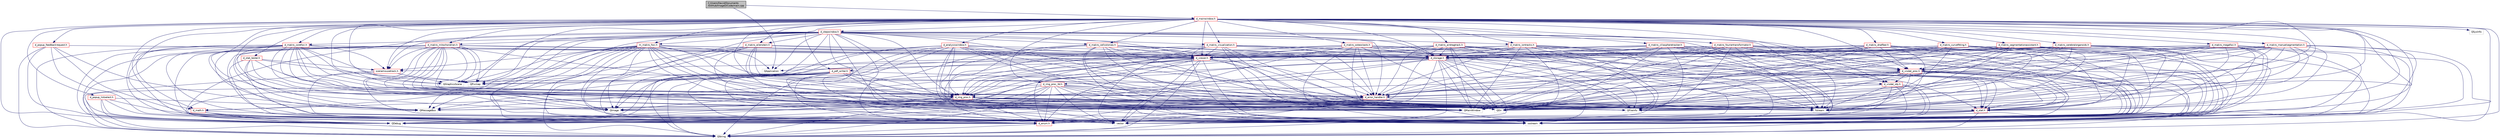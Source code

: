 digraph "C:/Users/David/Documents/GitHub/ImageD/Code/main.cpp"
{
 // LATEX_PDF_SIZE
  edge [fontname="Helvetica",fontsize="10",labelfontname="Helvetica",labelfontsize="10"];
  node [fontname="Helvetica",fontsize="10",shape=record];
  Node1 [label="C:/Users/David/Documents\l/GitHub/ImageD/Code/main.cpp",height=0.2,width=0.4,color="black", fillcolor="grey75", style="filled", fontcolor="black",tooltip=" "];
  Node1 -> Node2 [color="midnightblue",fontsize="10",style="solid"];
  Node2 [label="d_mainwindow.h",height=0.2,width=0.4,color="red", fillcolor="white", style="filled",URL="$d__mainwindow_8h.html",tooltip=" "];
  Node2 -> Node3 [color="midnightblue",fontsize="10",style="solid"];
  Node3 [label="d_enum.h",height=0.2,width=0.4,color="red", fillcolor="white", style="filled",URL="$d__enum_8h.html",tooltip=" "];
  Node3 -> Node5 [color="midnightblue",fontsize="10",style="solid"];
  Node5 [label="QString",height=0.2,width=0.4,color="grey75", fillcolor="white", style="filled",tooltip=" "];
  Node2 -> Node7 [color="midnightblue",fontsize="10",style="solid"];
  Node7 [label="d_stepwindow.h",height=0.2,width=0.4,color="red", fillcolor="white", style="filled",URL="$d__stepwindow_8h.html",tooltip=" "];
  Node7 -> Node3 [color="midnightblue",fontsize="10",style="solid"];
  Node7 -> Node8 [color="midnightblue",fontsize="10",style="solid"];
  Node8 [label="d_viewer.h",height=0.2,width=0.4,color="red", fillcolor="white", style="filled",URL="$d__viewer_8h.html",tooltip=" "];
  Node8 -> Node3 [color="midnightblue",fontsize="10",style="solid"];
  Node8 -> Node9 [color="midnightblue",fontsize="10",style="solid"];
  Node9 [label="scenemousetrack.h",height=0.2,width=0.4,color="red", fillcolor="white", style="filled",URL="$scenemousetrack_8h.html",tooltip=" "];
  Node9 -> Node10 [color="midnightblue",fontsize="10",style="solid"];
  Node10 [label="iostream",height=0.2,width=0.4,color="grey75", fillcolor="white", style="filled",tooltip=" "];
  Node9 -> Node11 [color="midnightblue",fontsize="10",style="solid"];
  Node11 [label="QGraphicsScene",height=0.2,width=0.4,color="grey75", fillcolor="white", style="filled",tooltip=" "];
  Node9 -> Node13 [color="midnightblue",fontsize="10",style="solid"];
  Node13 [label="QDebug",height=0.2,width=0.4,color="grey75", fillcolor="white", style="filled",tooltip=" "];
  Node8 -> Node16 [color="midnightblue",fontsize="10",style="solid"];
  Node16 [label="d_img_proc.h",height=0.2,width=0.4,color="red", fillcolor="white", style="filled",URL="$d__img__proc_8h.html",tooltip=" "];
  Node16 -> Node3 [color="midnightblue",fontsize="10",style="solid"];
  Node16 -> Node17 [color="midnightblue",fontsize="10",style="solid"];
  Node17 [label="d_stat.h",height=0.2,width=0.4,color="red", fillcolor="white", style="filled",URL="$d__stat_8h.html",tooltip=" "];
  Node17 -> Node3 [color="midnightblue",fontsize="10",style="solid"];
  Node17 -> Node10 [color="midnightblue",fontsize="10",style="solid"];
  Node17 -> Node18 [color="midnightblue",fontsize="10",style="solid"];
  Node18 [label="vector",height=0.2,width=0.4,color="grey75", fillcolor="white", style="filled",tooltip=" "];
  Node17 -> Node5 [color="midnightblue",fontsize="10",style="solid"];
  Node17 -> Node13 [color="midnightblue",fontsize="10",style="solid"];
  Node16 -> Node10 [color="midnightblue",fontsize="10",style="solid"];
  Node16 -> Node18 [color="midnightblue",fontsize="10",style="solid"];
  Node16 -> Node27 [color="midnightblue",fontsize="10",style="solid"];
  Node27 [label="fstream",height=0.2,width=0.4,color="grey75", fillcolor="white", style="filled",tooltip=" "];
  Node16 -> Node36 [color="midnightblue",fontsize="10",style="solid"];
  Node36 [label="QMainWindow",height=0.2,width=0.4,color="grey75", fillcolor="white", style="filled",tooltip=" "];
  Node16 -> Node37 [color="midnightblue",fontsize="10",style="solid"];
  Node37 [label="QImage",height=0.2,width=0.4,color="grey75", fillcolor="white", style="filled",tooltip=" "];
  Node16 -> Node29 [color="midnightblue",fontsize="10",style="solid"];
  Node29 [label="QFileInfo",height=0.2,width=0.4,color="grey75", fillcolor="white", style="filled",tooltip=" "];
  Node16 -> Node28 [color="midnightblue",fontsize="10",style="solid"];
  Node28 [label="QDir",height=0.2,width=0.4,color="grey75", fillcolor="white", style="filled",tooltip=" "];
  Node16 -> Node5 [color="midnightblue",fontsize="10",style="solid"];
  Node16 -> Node13 [color="midnightblue",fontsize="10",style="solid"];
  Node8 -> Node42 [color="midnightblue",fontsize="10",style="solid"];
  Node42 [label="d_error_handler.h",height=0.2,width=0.4,color="red", fillcolor="white", style="filled",URL="$d__error__handler_8h.html",tooltip=" "];
  Node42 -> Node3 [color="midnightblue",fontsize="10",style="solid"];
  Node42 -> Node10 [color="midnightblue",fontsize="10",style="solid"];
  Node42 -> Node18 [color="midnightblue",fontsize="10",style="solid"];
  Node42 -> Node27 [color="midnightblue",fontsize="10",style="solid"];
  Node42 -> Node5 [color="midnightblue",fontsize="10",style="solid"];
  Node42 -> Node13 [color="midnightblue",fontsize="10",style="solid"];
  Node42 -> Node43 [color="midnightblue",fontsize="10",style="solid"];
  Node43 [label="QMessageBox",height=0.2,width=0.4,color="grey75", fillcolor="white", style="filled",tooltip=" "];
  Node8 -> Node10 [color="midnightblue",fontsize="10",style="solid"];
  Node8 -> Node18 [color="midnightblue",fontsize="10",style="solid"];
  Node8 -> Node37 [color="midnightblue",fontsize="10",style="solid"];
  Node8 -> Node81 [color="midnightblue",fontsize="10",style="solid"];
  Node81 [label="QPixmap",height=0.2,width=0.4,color="grey75", fillcolor="white", style="filled",tooltip=" "];
  Node8 -> Node11 [color="midnightblue",fontsize="10",style="solid"];
  Node8 -> Node5 [color="midnightblue",fontsize="10",style="solid"];
  Node8 -> Node13 [color="midnightblue",fontsize="10",style="solid"];
  Node8 -> Node43 [color="midnightblue",fontsize="10",style="solid"];
  Node8 -> Node29 [color="midnightblue",fontsize="10",style="solid"];
  Node8 -> Node28 [color="midnightblue",fontsize="10",style="solid"];
  Node7 -> Node9 [color="midnightblue",fontsize="10",style="solid"];
  Node7 -> Node16 [color="midnightblue",fontsize="10",style="solid"];
  Node7 -> Node46 [color="midnightblue",fontsize="10",style="solid"];
  Node46 [label="d_storage.h",height=0.2,width=0.4,color="red", fillcolor="white", style="filled",URL="$d__storage_8h.html",tooltip=" "];
  Node46 -> Node3 [color="midnightblue",fontsize="10",style="solid"];
  Node46 -> Node16 [color="midnightblue",fontsize="10",style="solid"];
  Node46 -> Node47 [color="midnightblue",fontsize="10",style="solid"];
  Node47 [label="d_visdat_obj.h",height=0.2,width=0.4,color="red", fillcolor="white", style="filled",URL="$d__visdat__obj_8h.html",tooltip=" "];
  Node47 -> Node3 [color="midnightblue",fontsize="10",style="solid"];
  Node47 -> Node42 [color="midnightblue",fontsize="10",style="solid"];
  Node47 -> Node5 [color="midnightblue",fontsize="10",style="solid"];
  Node47 -> Node10 [color="midnightblue",fontsize="10",style="solid"];
  Node47 -> Node27 [color="midnightblue",fontsize="10",style="solid"];
  Node47 -> Node18 [color="midnightblue",fontsize="10",style="solid"];
  Node46 -> Node55 [color="midnightblue",fontsize="10",style="solid"];
  Node55 [label="d_visdat_proc.h",height=0.2,width=0.4,color="red", fillcolor="white", style="filled",URL="$d__visdat__proc_8h.html",tooltip=" "];
  Node55 -> Node3 [color="midnightblue",fontsize="10",style="solid"];
  Node55 -> Node17 [color="midnightblue",fontsize="10",style="solid"];
  Node55 -> Node16 [color="midnightblue",fontsize="10",style="solid"];
  Node55 -> Node57 [color="midnightblue",fontsize="10",style="solid"];
  Node57 [label="d_img_proc_3d.h",height=0.2,width=0.4,color="red", fillcolor="white", style="filled",URL="$d__img__proc__3d_8h.html",tooltip=" "];
  Node57 -> Node3 [color="midnightblue",fontsize="10",style="solid"];
  Node57 -> Node17 [color="midnightblue",fontsize="10",style="solid"];
  Node57 -> Node31 [color="midnightblue",fontsize="10",style="solid"];
  Node31 [label="d_math.h",height=0.2,width=0.4,color="red", fillcolor="white", style="filled",URL="$d__math_8h.html",tooltip=" "];
  Node31 -> Node3 [color="midnightblue",fontsize="10",style="solid"];
  Node31 -> Node10 [color="midnightblue",fontsize="10",style="solid"];
  Node31 -> Node18 [color="midnightblue",fontsize="10",style="solid"];
  Node31 -> Node5 [color="midnightblue",fontsize="10",style="solid"];
  Node31 -> Node13 [color="midnightblue",fontsize="10",style="solid"];
  Node57 -> Node16 [color="midnightblue",fontsize="10",style="solid"];
  Node57 -> Node10 [color="midnightblue",fontsize="10",style="solid"];
  Node57 -> Node18 [color="midnightblue",fontsize="10",style="solid"];
  Node57 -> Node27 [color="midnightblue",fontsize="10",style="solid"];
  Node57 -> Node36 [color="midnightblue",fontsize="10",style="solid"];
  Node57 -> Node37 [color="midnightblue",fontsize="10",style="solid"];
  Node57 -> Node29 [color="midnightblue",fontsize="10",style="solid"];
  Node57 -> Node28 [color="midnightblue",fontsize="10",style="solid"];
  Node57 -> Node5 [color="midnightblue",fontsize="10",style="solid"];
  Node57 -> Node13 [color="midnightblue",fontsize="10",style="solid"];
  Node55 -> Node47 [color="midnightblue",fontsize="10",style="solid"];
  Node55 -> Node10 [color="midnightblue",fontsize="10",style="solid"];
  Node55 -> Node18 [color="midnightblue",fontsize="10",style="solid"];
  Node55 -> Node27 [color="midnightblue",fontsize="10",style="solid"];
  Node55 -> Node36 [color="midnightblue",fontsize="10",style="solid"];
  Node55 -> Node37 [color="midnightblue",fontsize="10",style="solid"];
  Node55 -> Node29 [color="midnightblue",fontsize="10",style="solid"];
  Node55 -> Node28 [color="midnightblue",fontsize="10",style="solid"];
  Node55 -> Node5 [color="midnightblue",fontsize="10",style="solid"];
  Node55 -> Node13 [color="midnightblue",fontsize="10",style="solid"];
  Node46 -> Node10 [color="midnightblue",fontsize="10",style="solid"];
  Node46 -> Node18 [color="midnightblue",fontsize="10",style="solid"];
  Node46 -> Node36 [color="midnightblue",fontsize="10",style="solid"];
  Node46 -> Node37 [color="midnightblue",fontsize="10",style="solid"];
  Node46 -> Node29 [color="midnightblue",fontsize="10",style="solid"];
  Node46 -> Node28 [color="midnightblue",fontsize="10",style="solid"];
  Node46 -> Node5 [color="midnightblue",fontsize="10",style="solid"];
  Node46 -> Node13 [color="midnightblue",fontsize="10",style="solid"];
  Node46 -> Node65 [color="midnightblue",fontsize="10",style="solid"];
  Node65 [label="QApplication",height=0.2,width=0.4,color="grey75", fillcolor="white", style="filled",tooltip=" "];
  Node46 -> Node43 [color="midnightblue",fontsize="10",style="solid"];
  Node7 -> Node86 [color="midnightblue",fontsize="10",style="solid"];
  Node86 [label="d_makro_corefoci.h",height=0.2,width=0.4,color="red", fillcolor="white", style="filled",URL="$d__makro__corefoci_8h.html",tooltip=" "];
  Node86 -> Node3 [color="midnightblue",fontsize="10",style="solid"];
  Node86 -> Node9 [color="midnightblue",fontsize="10",style="solid"];
  Node86 -> Node16 [color="midnightblue",fontsize="10",style="solid"];
  Node86 -> Node46 [color="midnightblue",fontsize="10",style="solid"];
  Node86 -> Node8 [color="midnightblue",fontsize="10",style="solid"];
  Node86 -> Node42 [color="midnightblue",fontsize="10",style="solid"];
  Node86 -> Node31 [color="midnightblue",fontsize="10",style="solid"];
  Node86 -> Node10 [color="midnightblue",fontsize="10",style="solid"];
  Node86 -> Node27 [color="midnightblue",fontsize="10",style="solid"];
  Node86 -> Node18 [color="midnightblue",fontsize="10",style="solid"];
  Node86 -> Node36 [color="midnightblue",fontsize="10",style="solid"];
  Node86 -> Node37 [color="midnightblue",fontsize="10",style="solid"];
  Node86 -> Node81 [color="midnightblue",fontsize="10",style="solid"];
  Node86 -> Node11 [color="midnightblue",fontsize="10",style="solid"];
  Node86 -> Node29 [color="midnightblue",fontsize="10",style="solid"];
  Node86 -> Node28 [color="midnightblue",fontsize="10",style="solid"];
  Node86 -> Node5 [color="midnightblue",fontsize="10",style="solid"];
  Node86 -> Node13 [color="midnightblue",fontsize="10",style="solid"];
  Node86 -> Node43 [color="midnightblue",fontsize="10",style="solid"];
  Node7 -> Node95 [color="midnightblue",fontsize="10",style="solid"];
  Node95 [label="d_makro_mitochondrien.h",height=0.2,width=0.4,color="red", fillcolor="white", style="filled",URL="$d__makro__mitochondrien_8h.html",tooltip=" "];
  Node95 -> Node3 [color="midnightblue",fontsize="10",style="solid"];
  Node95 -> Node9 [color="midnightblue",fontsize="10",style="solid"];
  Node95 -> Node16 [color="midnightblue",fontsize="10",style="solid"];
  Node95 -> Node46 [color="midnightblue",fontsize="10",style="solid"];
  Node95 -> Node17 [color="midnightblue",fontsize="10",style="solid"];
  Node95 -> Node42 [color="midnightblue",fontsize="10",style="solid"];
  Node95 -> Node8 [color="midnightblue",fontsize="10",style="solid"];
  Node95 -> Node10 [color="midnightblue",fontsize="10",style="solid"];
  Node95 -> Node27 [color="midnightblue",fontsize="10",style="solid"];
  Node95 -> Node18 [color="midnightblue",fontsize="10",style="solid"];
  Node95 -> Node36 [color="midnightblue",fontsize="10",style="solid"];
  Node95 -> Node37 [color="midnightblue",fontsize="10",style="solid"];
  Node95 -> Node81 [color="midnightblue",fontsize="10",style="solid"];
  Node95 -> Node11 [color="midnightblue",fontsize="10",style="solid"];
  Node95 -> Node29 [color="midnightblue",fontsize="10",style="solid"];
  Node95 -> Node28 [color="midnightblue",fontsize="10",style="solid"];
  Node95 -> Node5 [color="midnightblue",fontsize="10",style="solid"];
  Node95 -> Node13 [color="midnightblue",fontsize="10",style="solid"];
  Node95 -> Node43 [color="midnightblue",fontsize="10",style="solid"];
  Node7 -> Node102 [color="midnightblue",fontsize="10",style="solid"];
  Node102 [label="d_makro_eilenstein.h",height=0.2,width=0.4,color="red", fillcolor="white", style="filled",URL="$d__makro__eilenstein_8h.html",tooltip=" "];
  Node102 -> Node36 [color="midnightblue",fontsize="10",style="solid"];
  Node102 -> Node3 [color="midnightblue",fontsize="10",style="solid"];
  Node102 -> Node8 [color="midnightblue",fontsize="10",style="solid"];
  Node102 -> Node16 [color="midnightblue",fontsize="10",style="solid"];
  Node102 -> Node46 [color="midnightblue",fontsize="10",style="solid"];
  Node102 -> Node42 [color="midnightblue",fontsize="10",style="solid"];
  Node102 -> Node18 [color="midnightblue",fontsize="10",style="solid"];
  Node102 -> Node5 [color="midnightblue",fontsize="10",style="solid"];
  Node102 -> Node28 [color="midnightblue",fontsize="10",style="solid"];
  Node7 -> Node103 [color="midnightblue",fontsize="10",style="solid"];
  Node103 [label="d_makro_cellcolonies.h",height=0.2,width=0.4,color="red", fillcolor="white", style="filled",URL="$d__makro__cellcolonies_8h.html",tooltip=" "];
  Node103 -> Node3 [color="midnightblue",fontsize="10",style="solid"];
  Node103 -> Node42 [color="midnightblue",fontsize="10",style="solid"];
  Node103 -> Node16 [color="midnightblue",fontsize="10",style="solid"];
  Node103 -> Node17 [color="midnightblue",fontsize="10",style="solid"];
  Node103 -> Node8 [color="midnightblue",fontsize="10",style="solid"];
  Node103 -> Node46 [color="midnightblue",fontsize="10",style="solid"];
  Node103 -> Node36 [color="midnightblue",fontsize="10",style="solid"];
  Node103 -> Node29 [color="midnightblue",fontsize="10",style="solid"];
  Node103 -> Node28 [color="midnightblue",fontsize="10",style="solid"];
  Node103 -> Node10 [color="midnightblue",fontsize="10",style="solid"];
  Node103 -> Node27 [color="midnightblue",fontsize="10",style="solid"];
  Node103 -> Node18 [color="midnightblue",fontsize="10",style="solid"];
  Node7 -> Node42 [color="midnightblue",fontsize="10",style="solid"];
  Node7 -> Node104 [color="midnightblue",fontsize="10",style="solid"];
  Node104 [label="m_makro_foci.h",height=0.2,width=0.4,color="red", fillcolor="white", style="filled",URL="$m__makro__foci_8h.html",tooltip=" "];
  Node104 -> Node9 [color="midnightblue",fontsize="10",style="solid"];
  Node104 -> Node16 [color="midnightblue",fontsize="10",style="solid"];
  Node104 -> Node46 [color="midnightblue",fontsize="10",style="solid"];
  Node104 -> Node8 [color="midnightblue",fontsize="10",style="solid"];
  Node104 -> Node42 [color="midnightblue",fontsize="10",style="solid"];
  Node104 -> Node10 [color="midnightblue",fontsize="10",style="solid"];
  Node104 -> Node27 [color="midnightblue",fontsize="10",style="solid"];
  Node104 -> Node18 [color="midnightblue",fontsize="10",style="solid"];
  Node104 -> Node36 [color="midnightblue",fontsize="10",style="solid"];
  Node104 -> Node37 [color="midnightblue",fontsize="10",style="solid"];
  Node104 -> Node81 [color="midnightblue",fontsize="10",style="solid"];
  Node104 -> Node11 [color="midnightblue",fontsize="10",style="solid"];
  Node104 -> Node29 [color="midnightblue",fontsize="10",style="solid"];
  Node104 -> Node28 [color="midnightblue",fontsize="10",style="solid"];
  Node104 -> Node5 [color="midnightblue",fontsize="10",style="solid"];
  Node104 -> Node13 [color="midnightblue",fontsize="10",style="solid"];
  Node104 -> Node43 [color="midnightblue",fontsize="10",style="solid"];
  Node104 -> Node65 [color="midnightblue",fontsize="10",style="solid"];
  Node7 -> Node106 [color="midnightblue",fontsize="10",style="solid"];
  Node106 [label="d_makro_iontracks.h",height=0.2,width=0.4,color="red", fillcolor="white", style="filled",URL="$d__makro__iontracks_8h.html",tooltip=" "];
  Node106 -> Node3 [color="midnightblue",fontsize="10",style="solid"];
  Node106 -> Node42 [color="midnightblue",fontsize="10",style="solid"];
  Node106 -> Node16 [color="midnightblue",fontsize="10",style="solid"];
  Node106 -> Node17 [color="midnightblue",fontsize="10",style="solid"];
  Node106 -> Node8 [color="midnightblue",fontsize="10",style="solid"];
  Node106 -> Node46 [color="midnightblue",fontsize="10",style="solid"];
  Node106 -> Node36 [color="midnightblue",fontsize="10",style="solid"];
  Node106 -> Node29 [color="midnightblue",fontsize="10",style="solid"];
  Node106 -> Node28 [color="midnightblue",fontsize="10",style="solid"];
  Node106 -> Node10 [color="midnightblue",fontsize="10",style="solid"];
  Node106 -> Node27 [color="midnightblue",fontsize="10",style="solid"];
  Node106 -> Node18 [color="midnightblue",fontsize="10",style="solid"];
  Node7 -> Node109 [color="midnightblue",fontsize="10",style="solid"];
  Node109 [label="d_makro_visualization.h",height=0.2,width=0.4,color="red", fillcolor="white", style="filled",URL="$d__makro__visualization_8h.html",tooltip=" "];
  Node109 -> Node3 [color="midnightblue",fontsize="10",style="solid"];
  Node109 -> Node42 [color="midnightblue",fontsize="10",style="solid"];
  Node109 -> Node16 [color="midnightblue",fontsize="10",style="solid"];
  Node109 -> Node17 [color="midnightblue",fontsize="10",style="solid"];
  Node109 -> Node8 [color="midnightblue",fontsize="10",style="solid"];
  Node109 -> Node46 [color="midnightblue",fontsize="10",style="solid"];
  Node109 -> Node36 [color="midnightblue",fontsize="10",style="solid"];
  Node109 -> Node29 [color="midnightblue",fontsize="10",style="solid"];
  Node109 -> Node28 [color="midnightblue",fontsize="10",style="solid"];
  Node109 -> Node10 [color="midnightblue",fontsize="10",style="solid"];
  Node109 -> Node27 [color="midnightblue",fontsize="10",style="solid"];
  Node109 -> Node18 [color="midnightblue",fontsize="10",style="solid"];
  Node7 -> Node31 [color="midnightblue",fontsize="10",style="solid"];
  Node7 -> Node47 [color="midnightblue",fontsize="10",style="solid"];
  Node7 -> Node55 [color="midnightblue",fontsize="10",style="solid"];
  Node7 -> Node10 [color="midnightblue",fontsize="10",style="solid"];
  Node7 -> Node27 [color="midnightblue",fontsize="10",style="solid"];
  Node7 -> Node18 [color="midnightblue",fontsize="10",style="solid"];
  Node7 -> Node65 [color="midnightblue",fontsize="10",style="solid"];
  Node7 -> Node36 [color="midnightblue",fontsize="10",style="solid"];
  Node7 -> Node37 [color="midnightblue",fontsize="10",style="solid"];
  Node7 -> Node81 [color="midnightblue",fontsize="10",style="solid"];
  Node7 -> Node11 [color="midnightblue",fontsize="10",style="solid"];
  Node7 -> Node29 [color="midnightblue",fontsize="10",style="solid"];
  Node7 -> Node28 [color="midnightblue",fontsize="10",style="solid"];
  Node7 -> Node5 [color="midnightblue",fontsize="10",style="solid"];
  Node7 -> Node13 [color="midnightblue",fontsize="10",style="solid"];
  Node7 -> Node43 [color="midnightblue",fontsize="10",style="solid"];
  Node2 -> Node9 [color="midnightblue",fontsize="10",style="solid"];
  Node2 -> Node46 [color="midnightblue",fontsize="10",style="solid"];
  Node2 -> Node16 [color="midnightblue",fontsize="10",style="solid"];
  Node2 -> Node57 [color="midnightblue",fontsize="10",style="solid"];
  Node2 -> Node17 [color="midnightblue",fontsize="10",style="solid"];
  Node2 -> Node117 [color="midnightblue",fontsize="10",style="solid"];
  Node117 [label="d_stat_tester.h",height=0.2,width=0.4,color="red", fillcolor="white", style="filled",URL="$d__stat__tester_8h.html",tooltip=" "];
  Node117 -> Node3 [color="midnightblue",fontsize="10",style="solid"];
  Node117 -> Node9 [color="midnightblue",fontsize="10",style="solid"];
  Node117 -> Node17 [color="midnightblue",fontsize="10",style="solid"];
  Node117 -> Node18 [color="midnightblue",fontsize="10",style="solid"];
  Node117 -> Node36 [color="midnightblue",fontsize="10",style="solid"];
  Node117 -> Node37 [color="midnightblue",fontsize="10",style="solid"];
  Node117 -> Node81 [color="midnightblue",fontsize="10",style="solid"];
  Node2 -> Node8 [color="midnightblue",fontsize="10",style="solid"];
  Node2 -> Node42 [color="midnightblue",fontsize="10",style="solid"];
  Node2 -> Node118 [color="midnightblue",fontsize="10",style="solid"];
  Node118 [label="d_analysiswindow.h",height=0.2,width=0.4,color="red", fillcolor="white", style="filled",URL="$d__analysiswindow_8h.html",tooltip=" "];
  Node118 -> Node3 [color="midnightblue",fontsize="10",style="solid"];
  Node118 -> Node17 [color="midnightblue",fontsize="10",style="solid"];
  Node118 -> Node16 [color="midnightblue",fontsize="10",style="solid"];
  Node118 -> Node46 [color="midnightblue",fontsize="10",style="solid"];
  Node118 -> Node8 [color="midnightblue",fontsize="10",style="solid"];
  Node118 -> Node10 [color="midnightblue",fontsize="10",style="solid"];
  Node118 -> Node18 [color="midnightblue",fontsize="10",style="solid"];
  Node118 -> Node27 [color="midnightblue",fontsize="10",style="solid"];
  Node118 -> Node36 [color="midnightblue",fontsize="10",style="solid"];
  Node118 -> Node37 [color="midnightblue",fontsize="10",style="solid"];
  Node118 -> Node29 [color="midnightblue",fontsize="10",style="solid"];
  Node118 -> Node28 [color="midnightblue",fontsize="10",style="solid"];
  Node118 -> Node5 [color="midnightblue",fontsize="10",style="solid"];
  Node118 -> Node13 [color="midnightblue",fontsize="10",style="solid"];
  Node2 -> Node47 [color="midnightblue",fontsize="10",style="solid"];
  Node2 -> Node55 [color="midnightblue",fontsize="10",style="solid"];
  Node2 -> Node31 [color="midnightblue",fontsize="10",style="solid"];
  Node2 -> Node119 [color="midnightblue",fontsize="10",style="solid"];
  Node119 [label="d_popup_listselect.h",height=0.2,width=0.4,color="red", fillcolor="white", style="filled",URL="$d__popup__listselect_8h.html",tooltip=" "];
  Node119 -> Node3 [color="midnightblue",fontsize="10",style="solid"];
  Node119 -> Node18 [color="midnightblue",fontsize="10",style="solid"];
  Node119 -> Node5 [color="midnightblue",fontsize="10",style="solid"];
  Node119 -> Node13 [color="midnightblue",fontsize="10",style="solid"];
  Node119 -> Node43 [color="midnightblue",fontsize="10",style="solid"];
  Node2 -> Node120 [color="midnightblue",fontsize="10",style="solid"];
  Node120 [label="d_pdf_writer.h",height=0.2,width=0.4,color="red", fillcolor="white", style="filled",URL="$d__pdf__writer_8h.html",tooltip=" "];
  Node120 -> Node3 [color="midnightblue",fontsize="10",style="solid"];
  Node120 -> Node16 [color="midnightblue",fontsize="10",style="solid"];
  Node120 -> Node42 [color="midnightblue",fontsize="10",style="solid"];
  Node120 -> Node10 [color="midnightblue",fontsize="10",style="solid"];
  Node120 -> Node18 [color="midnightblue",fontsize="10",style="solid"];
  Node120 -> Node37 [color="midnightblue",fontsize="10",style="solid"];
  Node120 -> Node81 [color="midnightblue",fontsize="10",style="solid"];
  Node120 -> Node11 [color="midnightblue",fontsize="10",style="solid"];
  Node120 -> Node5 [color="midnightblue",fontsize="10",style="solid"];
  Node120 -> Node13 [color="midnightblue",fontsize="10",style="solid"];
  Node120 -> Node43 [color="midnightblue",fontsize="10",style="solid"];
  Node120 -> Node29 [color="midnightblue",fontsize="10",style="solid"];
  Node120 -> Node28 [color="midnightblue",fontsize="10",style="solid"];
  Node2 -> Node122 [color="midnightblue",fontsize="10",style="solid"];
  Node122 [label="d_popup_feedbackrequest.h",height=0.2,width=0.4,color="red", fillcolor="white", style="filled",URL="$d__popup__feedbackrequest_8h.html",tooltip=" "];
  Node122 -> Node3 [color="midnightblue",fontsize="10",style="solid"];
  Node122 -> Node46 [color="midnightblue",fontsize="10",style="solid"];
  Node122 -> Node18 [color="midnightblue",fontsize="10",style="solid"];
  Node122 -> Node5 [color="midnightblue",fontsize="10",style="solid"];
  Node122 -> Node13 [color="midnightblue",fontsize="10",style="solid"];
  Node122 -> Node43 [color="midnightblue",fontsize="10",style="solid"];
  Node2 -> Node86 [color="midnightblue",fontsize="10",style="solid"];
  Node2 -> Node95 [color="midnightblue",fontsize="10",style="solid"];
  Node2 -> Node102 [color="midnightblue",fontsize="10",style="solid"];
  Node2 -> Node103 [color="midnightblue",fontsize="10",style="solid"];
  Node2 -> Node106 [color="midnightblue",fontsize="10",style="solid"];
  Node2 -> Node109 [color="midnightblue",fontsize="10",style="solid"];
  Node2 -> Node104 [color="midnightblue",fontsize="10",style="solid"];
  Node2 -> Node123 [color="midnightblue",fontsize="10",style="solid"];
  Node123 [label="d_makro_osteoclasts.h",height=0.2,width=0.4,color="red", fillcolor="white", style="filled",URL="$d__makro__osteoclasts_8h.html",tooltip=" "];
  Node123 -> Node3 [color="midnightblue",fontsize="10",style="solid"];
  Node123 -> Node42 [color="midnightblue",fontsize="10",style="solid"];
  Node123 -> Node16 [color="midnightblue",fontsize="10",style="solid"];
  Node123 -> Node17 [color="midnightblue",fontsize="10",style="solid"];
  Node123 -> Node8 [color="midnightblue",fontsize="10",style="solid"];
  Node123 -> Node46 [color="midnightblue",fontsize="10",style="solid"];
  Node123 -> Node36 [color="midnightblue",fontsize="10",style="solid"];
  Node123 -> Node29 [color="midnightblue",fontsize="10",style="solid"];
  Node123 -> Node28 [color="midnightblue",fontsize="10",style="solid"];
  Node123 -> Node10 [color="midnightblue",fontsize="10",style="solid"];
  Node123 -> Node27 [color="midnightblue",fontsize="10",style="solid"];
  Node123 -> Node18 [color="midnightblue",fontsize="10",style="solid"];
  Node2 -> Node124 [color="midnightblue",fontsize="10",style="solid"];
  Node124 [label="d_makro_dnafiber.h",height=0.2,width=0.4,color="red", fillcolor="white", style="filled",URL="$d__makro__dnafiber_8h.html",tooltip=" "];
  Node124 -> Node3 [color="midnightblue",fontsize="10",style="solid"];
  Node124 -> Node42 [color="midnightblue",fontsize="10",style="solid"];
  Node124 -> Node55 [color="midnightblue",fontsize="10",style="solid"];
  Node124 -> Node17 [color="midnightblue",fontsize="10",style="solid"];
  Node124 -> Node8 [color="midnightblue",fontsize="10",style="solid"];
  Node124 -> Node46 [color="midnightblue",fontsize="10",style="solid"];
  Node124 -> Node36 [color="midnightblue",fontsize="10",style="solid"];
  Node124 -> Node29 [color="midnightblue",fontsize="10",style="solid"];
  Node124 -> Node28 [color="midnightblue",fontsize="10",style="solid"];
  Node124 -> Node10 [color="midnightblue",fontsize="10",style="solid"];
  Node124 -> Node27 [color="midnightblue",fontsize="10",style="solid"];
  Node124 -> Node18 [color="midnightblue",fontsize="10",style="solid"];
  Node2 -> Node125 [color="midnightblue",fontsize="10",style="solid"];
  Node125 [label="d_makro_curvefitting.h",height=0.2,width=0.4,color="red", fillcolor="white", style="filled",URL="$d__makro__curvefitting_8h.html",tooltip=" "];
  Node125 -> Node3 [color="midnightblue",fontsize="10",style="solid"];
  Node125 -> Node42 [color="midnightblue",fontsize="10",style="solid"];
  Node125 -> Node17 [color="midnightblue",fontsize="10",style="solid"];
  Node125 -> Node46 [color="midnightblue",fontsize="10",style="solid"];
  Node125 -> Node8 [color="midnightblue",fontsize="10",style="solid"];
  Node125 -> Node36 [color="midnightblue",fontsize="10",style="solid"];
  Node125 -> Node29 [color="midnightblue",fontsize="10",style="solid"];
  Node125 -> Node28 [color="midnightblue",fontsize="10",style="solid"];
  Node125 -> Node10 [color="midnightblue",fontsize="10",style="solid"];
  Node125 -> Node27 [color="midnightblue",fontsize="10",style="solid"];
  Node125 -> Node18 [color="midnightblue",fontsize="10",style="solid"];
  Node2 -> Node128 [color="midnightblue",fontsize="10",style="solid"];
  Node128 [label="d_makro_segmentationassistant.h",height=0.2,width=0.4,color="red", fillcolor="white", style="filled",URL="$d__makro__segmentationassistant_8h.html",tooltip=" "];
  Node128 -> Node3 [color="midnightblue",fontsize="10",style="solid"];
  Node128 -> Node42 [color="midnightblue",fontsize="10",style="solid"];
  Node128 -> Node55 [color="midnightblue",fontsize="10",style="solid"];
  Node128 -> Node17 [color="midnightblue",fontsize="10",style="solid"];
  Node128 -> Node8 [color="midnightblue",fontsize="10",style="solid"];
  Node128 -> Node46 [color="midnightblue",fontsize="10",style="solid"];
  Node128 -> Node36 [color="midnightblue",fontsize="10",style="solid"];
  Node128 -> Node29 [color="midnightblue",fontsize="10",style="solid"];
  Node128 -> Node28 [color="midnightblue",fontsize="10",style="solid"];
  Node128 -> Node10 [color="midnightblue",fontsize="10",style="solid"];
  Node128 -> Node27 [color="midnightblue",fontsize="10",style="solid"];
  Node128 -> Node18 [color="midnightblue",fontsize="10",style="solid"];
  Node2 -> Node129 [color="midnightblue",fontsize="10",style="solid"];
  Node129 [label="d_makro_cerebralorganoids.h",height=0.2,width=0.4,color="red", fillcolor="white", style="filled",URL="$d__makro__cerebralorganoids_8h.html",tooltip=" "];
  Node129 -> Node3 [color="midnightblue",fontsize="10",style="solid"];
  Node129 -> Node42 [color="midnightblue",fontsize="10",style="solid"];
  Node129 -> Node55 [color="midnightblue",fontsize="10",style="solid"];
  Node129 -> Node17 [color="midnightblue",fontsize="10",style="solid"];
  Node129 -> Node8 [color="midnightblue",fontsize="10",style="solid"];
  Node129 -> Node46 [color="midnightblue",fontsize="10",style="solid"];
  Node129 -> Node36 [color="midnightblue",fontsize="10",style="solid"];
  Node129 -> Node29 [color="midnightblue",fontsize="10",style="solid"];
  Node129 -> Node28 [color="midnightblue",fontsize="10",style="solid"];
  Node129 -> Node10 [color="midnightblue",fontsize="10",style="solid"];
  Node129 -> Node27 [color="midnightblue",fontsize="10",style="solid"];
  Node129 -> Node18 [color="midnightblue",fontsize="10",style="solid"];
  Node2 -> Node131 [color="midnightblue",fontsize="10",style="solid"];
  Node131 [label="d_makro_manuelsegmentation.h",height=0.2,width=0.4,color="red", fillcolor="white", style="filled",URL="$d__makro__manuelsegmentation_8h.html",tooltip=" "];
  Node131 -> Node3 [color="midnightblue",fontsize="10",style="solid"];
  Node131 -> Node42 [color="midnightblue",fontsize="10",style="solid"];
  Node131 -> Node55 [color="midnightblue",fontsize="10",style="solid"];
  Node131 -> Node17 [color="midnightblue",fontsize="10",style="solid"];
  Node131 -> Node8 [color="midnightblue",fontsize="10",style="solid"];
  Node131 -> Node46 [color="midnightblue",fontsize="10",style="solid"];
  Node131 -> Node36 [color="midnightblue",fontsize="10",style="solid"];
  Node131 -> Node29 [color="midnightblue",fontsize="10",style="solid"];
  Node131 -> Node28 [color="midnightblue",fontsize="10",style="solid"];
  Node131 -> Node10 [color="midnightblue",fontsize="10",style="solid"];
  Node131 -> Node27 [color="midnightblue",fontsize="10",style="solid"];
  Node131 -> Node18 [color="midnightblue",fontsize="10",style="solid"];
  Node2 -> Node133 [color="midnightblue",fontsize="10",style="solid"];
  Node133 [label="d_makro_ciliaspheretracker.h",height=0.2,width=0.4,color="red", fillcolor="white", style="filled",URL="$d__makro__ciliaspheretracker_8h.html",tooltip=" "];
  Node133 -> Node3 [color="midnightblue",fontsize="10",style="solid"];
  Node133 -> Node42 [color="midnightblue",fontsize="10",style="solid"];
  Node133 -> Node55 [color="midnightblue",fontsize="10",style="solid"];
  Node133 -> Node17 [color="midnightblue",fontsize="10",style="solid"];
  Node133 -> Node8 [color="midnightblue",fontsize="10",style="solid"];
  Node133 -> Node46 [color="midnightblue",fontsize="10",style="solid"];
  Node133 -> Node120 [color="midnightblue",fontsize="10",style="solid"];
  Node133 -> Node36 [color="midnightblue",fontsize="10",style="solid"];
  Node133 -> Node29 [color="midnightblue",fontsize="10",style="solid"];
  Node133 -> Node28 [color="midnightblue",fontsize="10",style="solid"];
  Node133 -> Node10 [color="midnightblue",fontsize="10",style="solid"];
  Node133 -> Node27 [color="midnightblue",fontsize="10",style="solid"];
  Node133 -> Node18 [color="midnightblue",fontsize="10",style="solid"];
  Node2 -> Node135 [color="midnightblue",fontsize="10",style="solid"];
  Node135 [label="d_makro_fouriertransformator.h",height=0.2,width=0.4,color="red", fillcolor="white", style="filled",URL="$d__makro__fouriertransformator_8h.html",tooltip=" "];
  Node135 -> Node3 [color="midnightblue",fontsize="10",style="solid"];
  Node135 -> Node42 [color="midnightblue",fontsize="10",style="solid"];
  Node135 -> Node55 [color="midnightblue",fontsize="10",style="solid"];
  Node135 -> Node17 [color="midnightblue",fontsize="10",style="solid"];
  Node135 -> Node8 [color="midnightblue",fontsize="10",style="solid"];
  Node135 -> Node46 [color="midnightblue",fontsize="10",style="solid"];
  Node135 -> Node36 [color="midnightblue",fontsize="10",style="solid"];
  Node135 -> Node29 [color="midnightblue",fontsize="10",style="solid"];
  Node135 -> Node28 [color="midnightblue",fontsize="10",style="solid"];
  Node135 -> Node10 [color="midnightblue",fontsize="10",style="solid"];
  Node135 -> Node27 [color="midnightblue",fontsize="10",style="solid"];
  Node135 -> Node18 [color="midnightblue",fontsize="10",style="solid"];
  Node2 -> Node136 [color="midnightblue",fontsize="10",style="solid"];
  Node136 [label="d_makro_airdragtrack.h",height=0.2,width=0.4,color="red", fillcolor="white", style="filled",URL="$d__makro__airdragtrack_8h.html",tooltip=" "];
  Node136 -> Node3 [color="midnightblue",fontsize="10",style="solid"];
  Node136 -> Node42 [color="midnightblue",fontsize="10",style="solid"];
  Node136 -> Node16 [color="midnightblue",fontsize="10",style="solid"];
  Node136 -> Node17 [color="midnightblue",fontsize="10",style="solid"];
  Node136 -> Node8 [color="midnightblue",fontsize="10",style="solid"];
  Node136 -> Node46 [color="midnightblue",fontsize="10",style="solid"];
  Node136 -> Node36 [color="midnightblue",fontsize="10",style="solid"];
  Node136 -> Node29 [color="midnightblue",fontsize="10",style="solid"];
  Node136 -> Node28 [color="midnightblue",fontsize="10",style="solid"];
  Node136 -> Node10 [color="midnightblue",fontsize="10",style="solid"];
  Node136 -> Node18 [color="midnightblue",fontsize="10",style="solid"];
  Node2 -> Node137 [color="midnightblue",fontsize="10",style="solid"];
  Node137 [label="d_makro_megafoci.h",height=0.2,width=0.4,color="red", fillcolor="white", style="filled",URL="$d__makro__megafoci_8h.html",tooltip=" "];
  Node137 -> Node3 [color="midnightblue",fontsize="10",style="solid"];
  Node137 -> Node42 [color="midnightblue",fontsize="10",style="solid"];
  Node137 -> Node55 [color="midnightblue",fontsize="10",style="solid"];
  Node137 -> Node17 [color="midnightblue",fontsize="10",style="solid"];
  Node137 -> Node8 [color="midnightblue",fontsize="10",style="solid"];
  Node137 -> Node46 [color="midnightblue",fontsize="10",style="solid"];
  Node137 -> Node36 [color="midnightblue",fontsize="10",style="solid"];
  Node137 -> Node29 [color="midnightblue",fontsize="10",style="solid"];
  Node137 -> Node28 [color="midnightblue",fontsize="10",style="solid"];
  Node137 -> Node10 [color="midnightblue",fontsize="10",style="solid"];
  Node137 -> Node27 [color="midnightblue",fontsize="10",style="solid"];
  Node137 -> Node18 [color="midnightblue",fontsize="10",style="solid"];
  Node2 -> Node10 [color="midnightblue",fontsize="10",style="solid"];
  Node2 -> Node18 [color="midnightblue",fontsize="10",style="solid"];
  Node2 -> Node27 [color="midnightblue",fontsize="10",style="solid"];
  Node2 -> Node36 [color="midnightblue",fontsize="10",style="solid"];
  Node2 -> Node37 [color="midnightblue",fontsize="10",style="solid"];
  Node2 -> Node81 [color="midnightblue",fontsize="10",style="solid"];
  Node2 -> Node11 [color="midnightblue",fontsize="10",style="solid"];
  Node2 -> Node29 [color="midnightblue",fontsize="10",style="solid"];
  Node2 -> Node28 [color="midnightblue",fontsize="10",style="solid"];
  Node2 -> Node5 [color="midnightblue",fontsize="10",style="solid"];
  Node2 -> Node13 [color="midnightblue",fontsize="10",style="solid"];
  Node2 -> Node43 [color="midnightblue",fontsize="10",style="solid"];
  Node2 -> Node138 [color="midnightblue",fontsize="10",style="solid"];
  Node138 [label="QSysInfo",height=0.2,width=0.4,color="grey75", fillcolor="white", style="filled",tooltip=" "];
  Node1 -> Node65 [color="midnightblue",fontsize="10",style="solid"];
}
